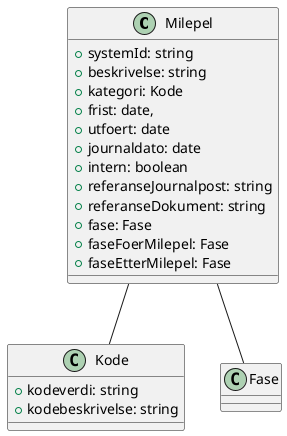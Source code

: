 @startuml

class Milepel {
    +systemId: string
    +beskrivelse: string
    +kategori: Kode
    +frist: date,
    +utfoert: date
    +journaldato: date
    +intern: boolean
    +referanseJournalpost: string
    +referanseDokument: string
    +fase: Fase
    +faseFoerMilepel: Fase
    +faseEtterMilepel: Fase
}

Milepel -- Kode
Milepel -- Fase

class Kode {
    +kodeverdi: string
    +kodebeskrivelse: string
}

@enduml